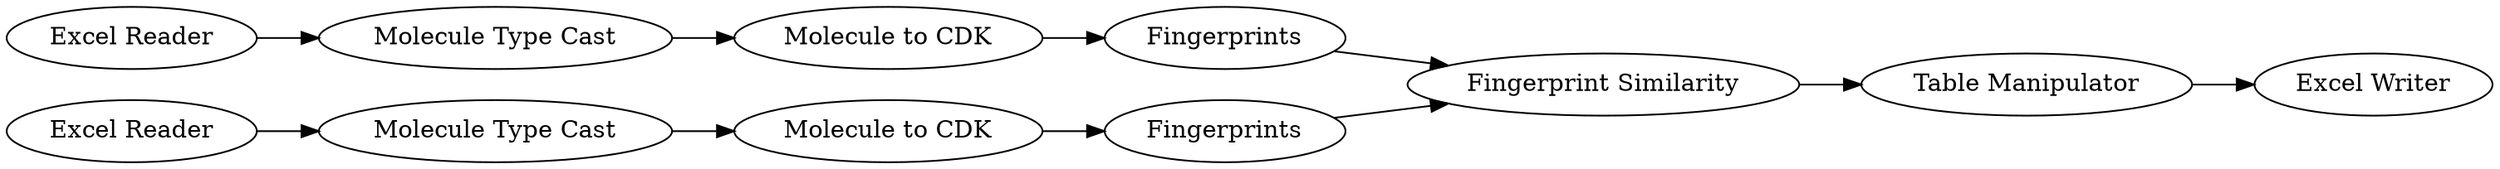 digraph {
	1 [label="Excel Reader"]
	2 [label="Molecule Type Cast"]
	7 [label="Molecule to CDK"]
	9 [label=Fingerprints]
	10 [label=Fingerprints]
	11 [label="Fingerprint Similarity"]
	12 [label="Excel Reader"]
	13 [label="Molecule Type Cast"]
	14 [label="Molecule to CDK"]
	15 [label="Table Manipulator"]
	16 [label="Excel Writer"]
	1 -> 2
	2 -> 7
	7 -> 9
	9 -> 11
	10 -> 11
	11 -> 15
	12 -> 13
	13 -> 14
	14 -> 10
	15 -> 16
	rankdir=LR
}

